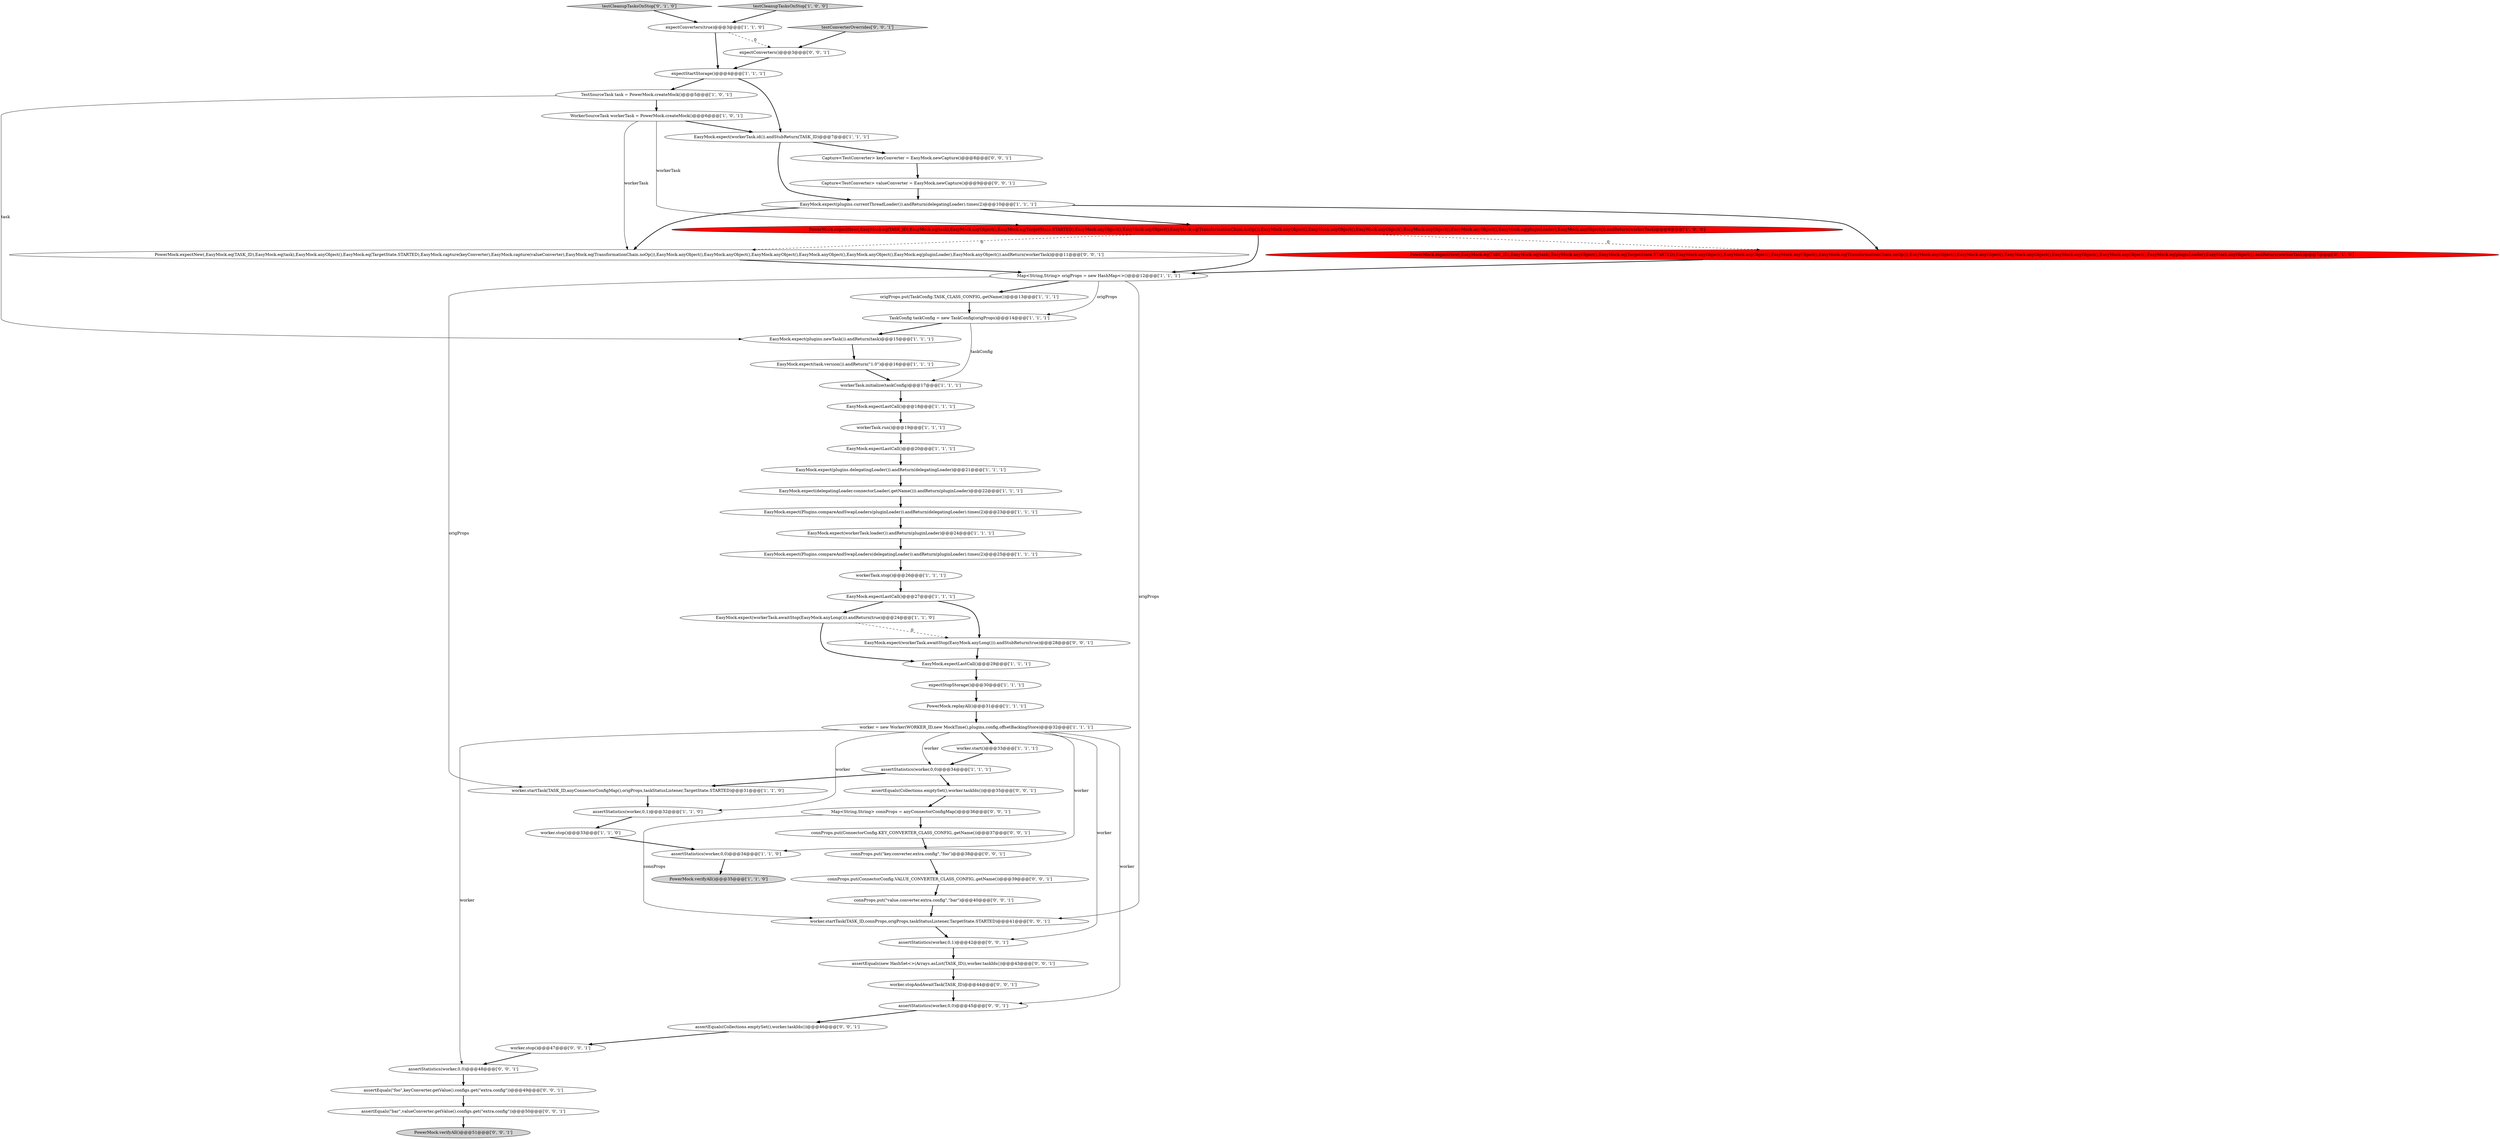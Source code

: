 digraph {
21 [style = filled, label = "WorkerSourceTask workerTask = PowerMock.createMock()@@@6@@@['1', '0', '1']", fillcolor = white, shape = ellipse image = "AAA0AAABBB1BBB"];
49 [style = filled, label = "worker.startTask(TASK_ID,connProps,origProps,taskStatusListener,TargetState.STARTED)@@@41@@@['0', '0', '1']", fillcolor = white, shape = ellipse image = "AAA0AAABBB3BBB"];
13 [style = filled, label = "EasyMock.expect(task.version()).andReturn(\"1.0\")@@@16@@@['1', '1', '1']", fillcolor = white, shape = ellipse image = "AAA0AAABBB1BBB"];
8 [style = filled, label = "workerTask.initialize(taskConfig)@@@17@@@['1', '1', '1']", fillcolor = white, shape = ellipse image = "AAA0AAABBB1BBB"];
35 [style = filled, label = "EasyMock.expect(Plugins.compareAndSwapLoaders(delegatingLoader)).andReturn(pluginLoader).times(2)@@@25@@@['1', '1', '1']", fillcolor = white, shape = ellipse image = "AAA0AAABBB1BBB"];
7 [style = filled, label = "TaskConfig taskConfig = new TaskConfig(origProps)@@@14@@@['1', '1', '1']", fillcolor = white, shape = ellipse image = "AAA0AAABBB1BBB"];
57 [style = filled, label = "worker.stopAndAwaitTask(TASK_ID)@@@44@@@['0', '0', '1']", fillcolor = white, shape = ellipse image = "AAA0AAABBB3BBB"];
41 [style = filled, label = "connProps.put(ConnectorConfig.KEY_CONVERTER_CLASS_CONFIG,.getName())@@@37@@@['0', '0', '1']", fillcolor = white, shape = ellipse image = "AAA0AAABBB3BBB"];
17 [style = filled, label = "EasyMock.expectLastCall()@@@27@@@['1', '1', '1']", fillcolor = white, shape = ellipse image = "AAA0AAABBB1BBB"];
43 [style = filled, label = "connProps.put(\"value.converter.extra.config\",\"bar\")@@@40@@@['0', '0', '1']", fillcolor = white, shape = ellipse image = "AAA0AAABBB3BBB"];
54 [style = filled, label = "PowerMock.verifyAll()@@@51@@@['0', '0', '1']", fillcolor = lightgray, shape = ellipse image = "AAA0AAABBB3BBB"];
5 [style = filled, label = "worker.start()@@@33@@@['1', '1', '1']", fillcolor = white, shape = ellipse image = "AAA0AAABBB1BBB"];
11 [style = filled, label = "EasyMock.expectLastCall()@@@29@@@['1', '1', '1']", fillcolor = white, shape = ellipse image = "AAA0AAABBB1BBB"];
22 [style = filled, label = "EasyMock.expect(workerTask.id()).andStubReturn(TASK_ID)@@@7@@@['1', '1', '1']", fillcolor = white, shape = ellipse image = "AAA0AAABBB1BBB"];
30 [style = filled, label = "expectStartStorage()@@@4@@@['1', '1', '1']", fillcolor = white, shape = ellipse image = "AAA0AAABBB1BBB"];
58 [style = filled, label = "assertEquals(Collections.emptySet(),worker.taskIds())@@@35@@@['0', '0', '1']", fillcolor = white, shape = ellipse image = "AAA0AAABBB3BBB"];
51 [style = filled, label = "assertEquals(Collections.emptySet(),worker.taskIds())@@@46@@@['0', '0', '1']", fillcolor = white, shape = ellipse image = "AAA0AAABBB3BBB"];
15 [style = filled, label = "EasyMock.expect(plugins.currentThreadLoader()).andReturn(delegatingLoader).times(2)@@@10@@@['1', '1', '1']", fillcolor = white, shape = ellipse image = "AAA0AAABBB1BBB"];
1 [style = filled, label = "worker = new Worker(WORKER_ID,new MockTime(),plugins,config,offsetBackingStore)@@@32@@@['1', '1', '1']", fillcolor = white, shape = ellipse image = "AAA0AAABBB1BBB"];
6 [style = filled, label = "workerTask.run()@@@19@@@['1', '1', '1']", fillcolor = white, shape = ellipse image = "AAA0AAABBB1BBB"];
24 [style = filled, label = "EasyMock.expectLastCall()@@@20@@@['1', '1', '1']", fillcolor = white, shape = ellipse image = "AAA0AAABBB1BBB"];
25 [style = filled, label = "Map<String,String> origProps = new HashMap<>()@@@12@@@['1', '1', '1']", fillcolor = white, shape = ellipse image = "AAA0AAABBB1BBB"];
53 [style = filled, label = "assertEquals(\"bar\",valueConverter.getValue().configs.get(\"extra.config\"))@@@50@@@['0', '0', '1']", fillcolor = white, shape = ellipse image = "AAA0AAABBB3BBB"];
37 [style = filled, label = "PowerMock.expectNew(,EasyMock.eq(TASK_ID),EasyMock.eq(task),EasyMock.anyObject(),EasyMock.eq(TargetState.STARTED),EasyMock.anyObject(),EasyMock.anyObject(),EasyMock.anyObject(),EasyMock.eq(TransformationChain.noOp()),EasyMock.anyObject(),EasyMock.anyObject(),EasyMock.anyObject(),EasyMock.anyObject(),EasyMock.anyObject(),EasyMock.eq(pluginLoader),EasyMock.anyObject()).andReturn(workerTask)@@@7@@@['0', '1', '0']", fillcolor = red, shape = ellipse image = "AAA1AAABBB2BBB"];
12 [style = filled, label = "EasyMock.expect(plugins.delegatingLoader()).andReturn(delegatingLoader)@@@21@@@['1', '1', '1']", fillcolor = white, shape = ellipse image = "AAA0AAABBB1BBB"];
36 [style = filled, label = "testCleanupTasksOnStop['0', '1', '0']", fillcolor = lightgray, shape = diamond image = "AAA0AAABBB2BBB"];
10 [style = filled, label = "assertStatistics(worker,0,0)@@@34@@@['1', '1', '0']", fillcolor = white, shape = ellipse image = "AAA0AAABBB1BBB"];
0 [style = filled, label = "EasyMock.expect(delegatingLoader.connectorLoader(.getName())).andReturn(pluginLoader)@@@22@@@['1', '1', '1']", fillcolor = white, shape = ellipse image = "AAA0AAABBB1BBB"];
48 [style = filled, label = "Capture<TestConverter> keyConverter = EasyMock.newCapture()@@@8@@@['0', '0', '1']", fillcolor = white, shape = ellipse image = "AAA0AAABBB3BBB"];
47 [style = filled, label = "expectConverters()@@@3@@@['0', '0', '1']", fillcolor = white, shape = ellipse image = "AAA0AAABBB3BBB"];
23 [style = filled, label = "PowerMock.expectNew(,EasyMock.eq(TASK_ID),EasyMock.eq(task),EasyMock.anyObject(),EasyMock.eq(TargetState.STARTED),EasyMock.anyObject(),EasyMock.anyObject(),EasyMock.eq(TransformationChain.noOp()),EasyMock.anyObject(),EasyMock.anyObject(),EasyMock.anyObject(),EasyMock.anyObject(),EasyMock.anyObject(),EasyMock.eq(pluginLoader),EasyMock.anyObject()).andReturn(workerTask)@@@9@@@['1', '0', '0']", fillcolor = red, shape = ellipse image = "AAA1AAABBB1BBB"];
42 [style = filled, label = "connProps.put(\"key.converter.extra.config\",\"foo\")@@@38@@@['0', '0', '1']", fillcolor = white, shape = ellipse image = "AAA0AAABBB3BBB"];
60 [style = filled, label = "assertStatistics(worker,0,0)@@@48@@@['0', '0', '1']", fillcolor = white, shape = ellipse image = "AAA0AAABBB3BBB"];
59 [style = filled, label = "worker.stop()@@@47@@@['0', '0', '1']", fillcolor = white, shape = ellipse image = "AAA0AAABBB3BBB"];
40 [style = filled, label = "Capture<TestConverter> valueConverter = EasyMock.newCapture()@@@9@@@['0', '0', '1']", fillcolor = white, shape = ellipse image = "AAA0AAABBB3BBB"];
4 [style = filled, label = "workerTask.stop()@@@26@@@['1', '1', '1']", fillcolor = white, shape = ellipse image = "AAA0AAABBB1BBB"];
20 [style = filled, label = "PowerMock.replayAll()@@@31@@@['1', '1', '1']", fillcolor = white, shape = ellipse image = "AAA0AAABBB1BBB"];
46 [style = filled, label = "assertEquals(\"foo\",keyConverter.getValue().configs.get(\"extra.config\"))@@@49@@@['0', '0', '1']", fillcolor = white, shape = ellipse image = "AAA0AAABBB3BBB"];
19 [style = filled, label = "testCleanupTasksOnStop['1', '0', '0']", fillcolor = lightgray, shape = diamond image = "AAA0AAABBB1BBB"];
16 [style = filled, label = "origProps.put(TaskConfig.TASK_CLASS_CONFIG,.getName())@@@13@@@['1', '1', '1']", fillcolor = white, shape = ellipse image = "AAA0AAABBB1BBB"];
52 [style = filled, label = "assertEquals(new HashSet<>(Arrays.asList(TASK_ID)),worker.taskIds())@@@43@@@['0', '0', '1']", fillcolor = white, shape = ellipse image = "AAA0AAABBB3BBB"];
3 [style = filled, label = "TestSourceTask task = PowerMock.createMock()@@@5@@@['1', '0', '1']", fillcolor = white, shape = ellipse image = "AAA0AAABBB1BBB"];
27 [style = filled, label = "EasyMock.expect(workerTask.loader()).andReturn(pluginLoader)@@@24@@@['1', '1', '1']", fillcolor = white, shape = ellipse image = "AAA0AAABBB1BBB"];
28 [style = filled, label = "expectStopStorage()@@@30@@@['1', '1', '1']", fillcolor = white, shape = ellipse image = "AAA0AAABBB1BBB"];
50 [style = filled, label = "assertStatistics(worker,0,0)@@@45@@@['0', '0', '1']", fillcolor = white, shape = ellipse image = "AAA0AAABBB3BBB"];
33 [style = filled, label = "EasyMock.expect(Plugins.compareAndSwapLoaders(pluginLoader)).andReturn(delegatingLoader).times(2)@@@23@@@['1', '1', '1']", fillcolor = white, shape = ellipse image = "AAA0AAABBB1BBB"];
32 [style = filled, label = "expectConverters(true)@@@3@@@['1', '1', '0']", fillcolor = white, shape = ellipse image = "AAA0AAABBB1BBB"];
45 [style = filled, label = "EasyMock.expect(workerTask.awaitStop(EasyMock.anyLong())).andStubReturn(true)@@@28@@@['0', '0', '1']", fillcolor = white, shape = ellipse image = "AAA0AAABBB3BBB"];
56 [style = filled, label = "Map<String,String> connProps = anyConnectorConfigMap()@@@36@@@['0', '0', '1']", fillcolor = white, shape = ellipse image = "AAA0AAABBB3BBB"];
9 [style = filled, label = "worker.stop()@@@33@@@['1', '1', '0']", fillcolor = white, shape = ellipse image = "AAA0AAABBB1BBB"];
34 [style = filled, label = "worker.startTask(TASK_ID,anyConnectorConfigMap(),origProps,taskStatusListener,TargetState.STARTED)@@@31@@@['1', '1', '0']", fillcolor = white, shape = ellipse image = "AAA0AAABBB1BBB"];
39 [style = filled, label = "testConverterOverrides['0', '0', '1']", fillcolor = lightgray, shape = diamond image = "AAA0AAABBB3BBB"];
2 [style = filled, label = "EasyMock.expectLastCall()@@@18@@@['1', '1', '1']", fillcolor = white, shape = ellipse image = "AAA0AAABBB1BBB"];
29 [style = filled, label = "assertStatistics(worker,0,0)@@@34@@@['1', '1', '1']", fillcolor = white, shape = ellipse image = "AAA0AAABBB1BBB"];
44 [style = filled, label = "assertStatistics(worker,0,1)@@@42@@@['0', '0', '1']", fillcolor = white, shape = ellipse image = "AAA0AAABBB3BBB"];
38 [style = filled, label = "connProps.put(ConnectorConfig.VALUE_CONVERTER_CLASS_CONFIG,.getName())@@@39@@@['0', '0', '1']", fillcolor = white, shape = ellipse image = "AAA0AAABBB3BBB"];
31 [style = filled, label = "EasyMock.expect(plugins.newTask()).andReturn(task)@@@15@@@['1', '1', '1']", fillcolor = white, shape = ellipse image = "AAA0AAABBB1BBB"];
55 [style = filled, label = "PowerMock.expectNew(,EasyMock.eq(TASK_ID),EasyMock.eq(task),EasyMock.anyObject(),EasyMock.eq(TargetState.STARTED),EasyMock.capture(keyConverter),EasyMock.capture(valueConverter),EasyMock.eq(TransformationChain.noOp()),EasyMock.anyObject(),EasyMock.anyObject(),EasyMock.anyObject(),EasyMock.anyObject(),EasyMock.anyObject(),EasyMock.eq(pluginLoader),EasyMock.anyObject()).andReturn(workerTask)@@@11@@@['0', '0', '1']", fillcolor = white, shape = ellipse image = "AAA0AAABBB3BBB"];
18 [style = filled, label = "PowerMock.verifyAll()@@@35@@@['1', '1', '0']", fillcolor = lightgray, shape = ellipse image = "AAA0AAABBB1BBB"];
14 [style = filled, label = "assertStatistics(worker,0,1)@@@32@@@['1', '1', '0']", fillcolor = white, shape = ellipse image = "AAA0AAABBB1BBB"];
26 [style = filled, label = "EasyMock.expect(workerTask.awaitStop(EasyMock.anyLong())).andReturn(true)@@@24@@@['1', '1', '0']", fillcolor = white, shape = ellipse image = "AAA0AAABBB1BBB"];
1->5 [style = bold, label=""];
32->47 [style = dashed, label="0"];
5->29 [style = bold, label=""];
11->28 [style = bold, label=""];
15->23 [style = bold, label=""];
23->25 [style = bold, label=""];
24->12 [style = bold, label=""];
10->18 [style = bold, label=""];
17->26 [style = bold, label=""];
30->22 [style = bold, label=""];
22->15 [style = bold, label=""];
15->55 [style = bold, label=""];
21->23 [style = solid, label="workerTask"];
4->17 [style = bold, label=""];
59->60 [style = bold, label=""];
26->45 [style = dashed, label="0"];
28->20 [style = bold, label=""];
57->50 [style = bold, label=""];
22->48 [style = bold, label=""];
2->6 [style = bold, label=""];
1->44 [style = solid, label="worker"];
29->58 [style = bold, label=""];
31->13 [style = bold, label=""];
37->25 [style = bold, label=""];
49->44 [style = bold, label=""];
56->41 [style = bold, label=""];
46->53 [style = bold, label=""];
16->7 [style = bold, label=""];
1->50 [style = solid, label="worker"];
40->15 [style = bold, label=""];
1->60 [style = solid, label="worker"];
17->45 [style = bold, label=""];
36->32 [style = bold, label=""];
1->14 [style = solid, label="worker"];
6->24 [style = bold, label=""];
7->31 [style = bold, label=""];
20->1 [style = bold, label=""];
29->34 [style = bold, label=""];
9->10 [style = bold, label=""];
53->54 [style = bold, label=""];
32->30 [style = bold, label=""];
25->16 [style = bold, label=""];
12->0 [style = bold, label=""];
33->27 [style = bold, label=""];
60->46 [style = bold, label=""];
35->4 [style = bold, label=""];
26->11 [style = bold, label=""];
27->35 [style = bold, label=""];
48->40 [style = bold, label=""];
58->56 [style = bold, label=""];
23->37 [style = dashed, label="0"];
47->30 [style = bold, label=""];
45->11 [style = bold, label=""];
51->59 [style = bold, label=""];
25->7 [style = solid, label="origProps"];
1->10 [style = solid, label="worker"];
21->55 [style = solid, label="workerTask"];
55->25 [style = bold, label=""];
23->55 [style = dashed, label="0"];
19->32 [style = bold, label=""];
0->33 [style = bold, label=""];
8->2 [style = bold, label=""];
30->3 [style = bold, label=""];
25->49 [style = solid, label="origProps"];
21->22 [style = bold, label=""];
56->49 [style = solid, label="connProps"];
50->51 [style = bold, label=""];
44->52 [style = bold, label=""];
7->8 [style = solid, label="taskConfig"];
3->21 [style = bold, label=""];
14->9 [style = bold, label=""];
43->49 [style = bold, label=""];
3->31 [style = solid, label="task"];
34->14 [style = bold, label=""];
39->47 [style = bold, label=""];
1->29 [style = solid, label="worker"];
13->8 [style = bold, label=""];
52->57 [style = bold, label=""];
15->37 [style = bold, label=""];
25->34 [style = solid, label="origProps"];
42->38 [style = bold, label=""];
38->43 [style = bold, label=""];
41->42 [style = bold, label=""];
}
